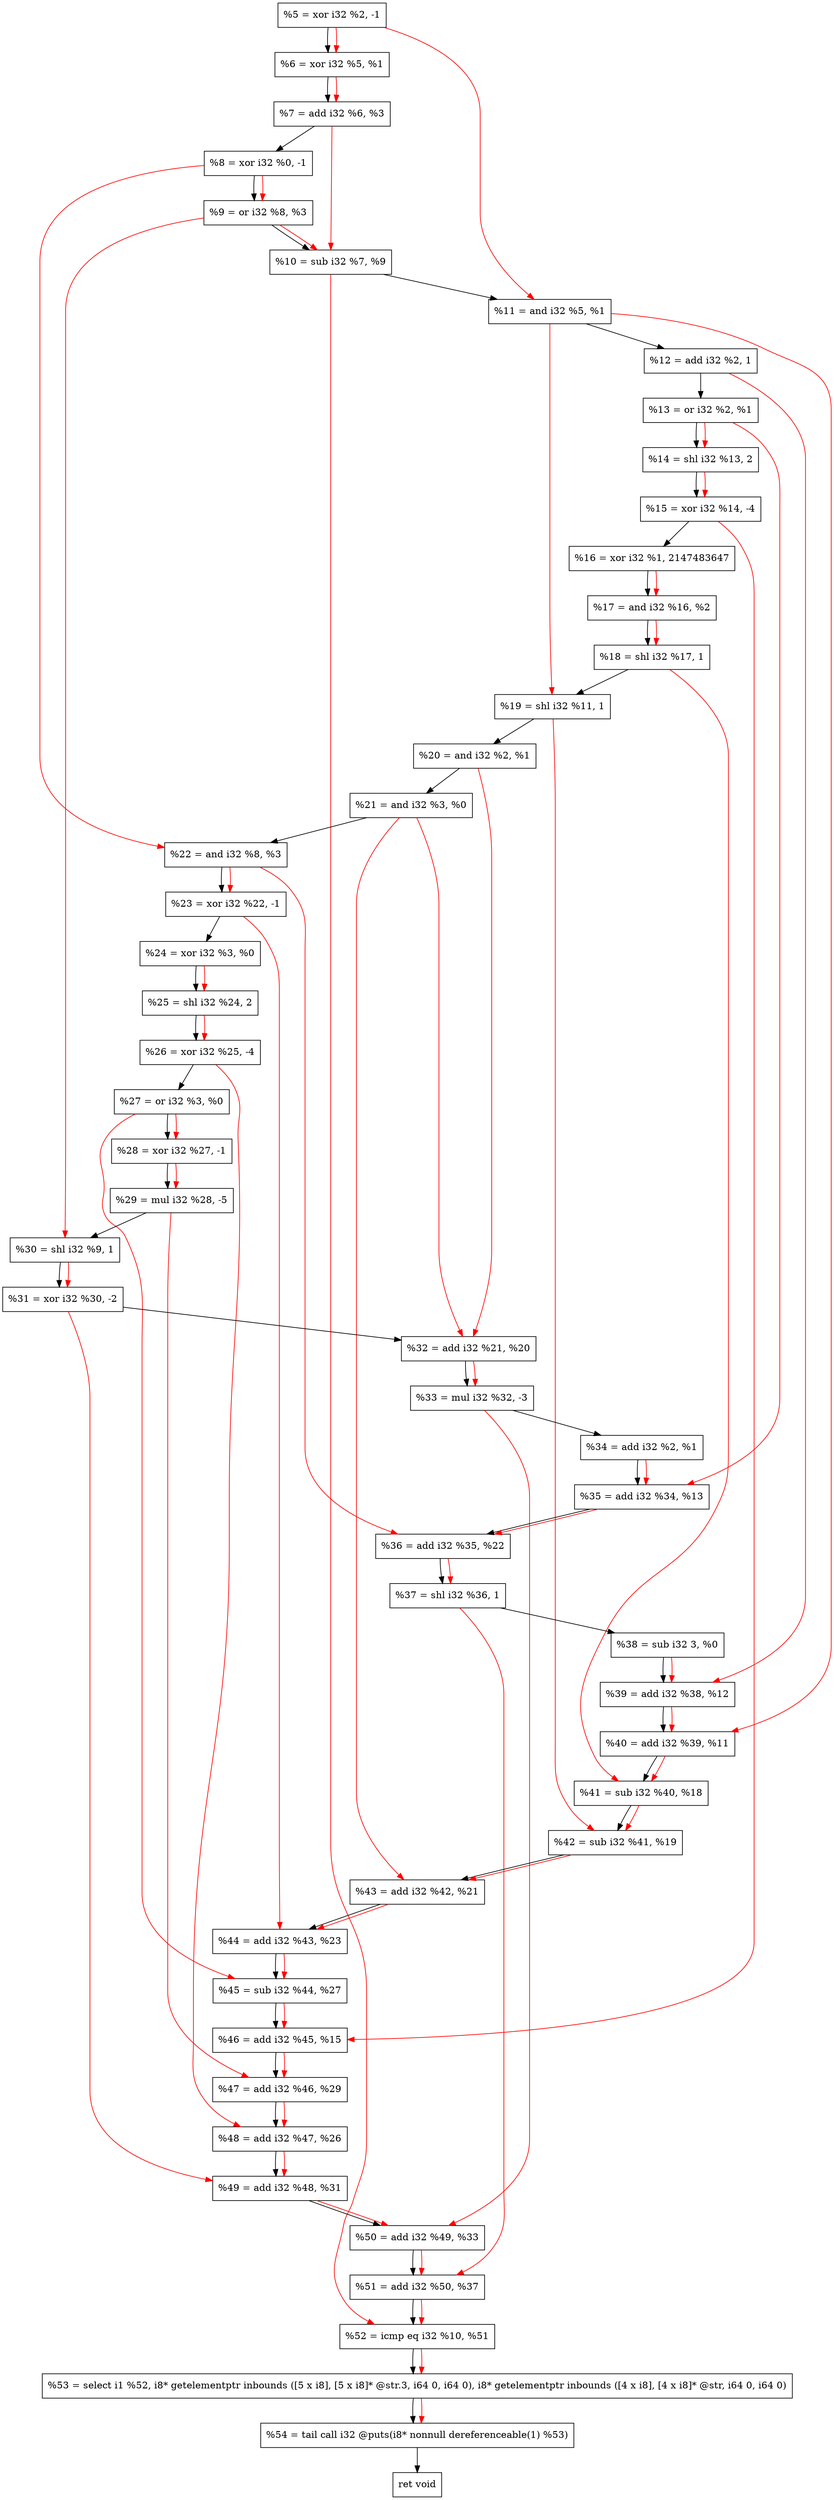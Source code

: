 digraph "DFG for'crackme' function" {
	Node0x1e44d70[shape=record, label="  %5 = xor i32 %2, -1"];
	Node0x1e44de0[shape=record, label="  %6 = xor i32 %5, %1"];
	Node0x1e44e50[shape=record, label="  %7 = add i32 %6, %3"];
	Node0x1e44ec0[shape=record, label="  %8 = xor i32 %0, -1"];
	Node0x1e44f30[shape=record, label="  %9 = or i32 %8, %3"];
	Node0x1e44fa0[shape=record, label="  %10 = sub i32 %7, %9"];
	Node0x1e45010[shape=record, label="  %11 = and i32 %5, %1"];
	Node0x1e450b0[shape=record, label="  %12 = add i32 %2, 1"];
	Node0x1e45120[shape=record, label="  %13 = or i32 %2, %1"];
	Node0x1e451c0[shape=record, label="  %14 = shl i32 %13, 2"];
	Node0x1e45260[shape=record, label="  %15 = xor i32 %14, -4"];
	Node0x1e45300[shape=record, label="  %16 = xor i32 %1, 2147483647"];
	Node0x1e45370[shape=record, label="  %17 = and i32 %16, %2"];
	Node0x1e453e0[shape=record, label="  %18 = shl i32 %17, 1"];
	Node0x1e45450[shape=record, label="  %19 = shl i32 %11, 1"];
	Node0x1e454c0[shape=record, label="  %20 = and i32 %2, %1"];
	Node0x1e45530[shape=record, label="  %21 = and i32 %3, %0"];
	Node0x1e455a0[shape=record, label="  %22 = and i32 %8, %3"];
	Node0x1e45610[shape=record, label="  %23 = xor i32 %22, -1"];
	Node0x1e45680[shape=record, label="  %24 = xor i32 %3, %0"];
	Node0x1e456f0[shape=record, label="  %25 = shl i32 %24, 2"];
	Node0x1e45760[shape=record, label="  %26 = xor i32 %25, -4"];
	Node0x1e457d0[shape=record, label="  %27 = or i32 %3, %0"];
	Node0x1e45840[shape=record, label="  %28 = xor i32 %27, -1"];
	Node0x1e458e0[shape=record, label="  %29 = mul i32 %28, -5"];
	Node0x1e45950[shape=record, label="  %30 = shl i32 %9, 1"];
	Node0x1e459f0[shape=record, label="  %31 = xor i32 %30, -2"];
	Node0x1e45a60[shape=record, label="  %32 = add i32 %21, %20"];
	Node0x1e45d10[shape=record, label="  %33 = mul i32 %32, -3"];
	Node0x1e45d80[shape=record, label="  %34 = add i32 %2, %1"];
	Node0x1e45df0[shape=record, label="  %35 = add i32 %34, %13"];
	Node0x1e45e60[shape=record, label="  %36 = add i32 %35, %22"];
	Node0x1e45ed0[shape=record, label="  %37 = shl i32 %36, 1"];
	Node0x1e45f70[shape=record, label="  %38 = sub i32 3, %0"];
	Node0x1e45fe0[shape=record, label="  %39 = add i32 %38, %12"];
	Node0x1e46050[shape=record, label="  %40 = add i32 %39, %11"];
	Node0x1e460c0[shape=record, label="  %41 = sub i32 %40, %18"];
	Node0x1e46130[shape=record, label="  %42 = sub i32 %41, %19"];
	Node0x1e461a0[shape=record, label="  %43 = add i32 %42, %21"];
	Node0x1e46210[shape=record, label="  %44 = add i32 %43, %23"];
	Node0x1e46280[shape=record, label="  %45 = sub i32 %44, %27"];
	Node0x1e462f0[shape=record, label="  %46 = add i32 %45, %15"];
	Node0x1e46360[shape=record, label="  %47 = add i32 %46, %29"];
	Node0x1e463d0[shape=record, label="  %48 = add i32 %47, %26"];
	Node0x1e46440[shape=record, label="  %49 = add i32 %48, %31"];
	Node0x1e464b0[shape=record, label="  %50 = add i32 %49, %33"];
	Node0x1e46520[shape=record, label="  %51 = add i32 %50, %37"];
	Node0x1e46590[shape=record, label="  %52 = icmp eq i32 %10, %51"];
	Node0x1de5268[shape=record, label="  %53 = select i1 %52, i8* getelementptr inbounds ([5 x i8], [5 x i8]* @str.3, i64 0, i64 0), i8* getelementptr inbounds ([4 x i8], [4 x i8]* @str, i64 0, i64 0)"];
	Node0x1e46a30[shape=record, label="  %54 = tail call i32 @puts(i8* nonnull dereferenceable(1) %53)"];
	Node0x1e46a80[shape=record, label="  ret void"];
	Node0x1e44d70 -> Node0x1e44de0;
	Node0x1e44de0 -> Node0x1e44e50;
	Node0x1e44e50 -> Node0x1e44ec0;
	Node0x1e44ec0 -> Node0x1e44f30;
	Node0x1e44f30 -> Node0x1e44fa0;
	Node0x1e44fa0 -> Node0x1e45010;
	Node0x1e45010 -> Node0x1e450b0;
	Node0x1e450b0 -> Node0x1e45120;
	Node0x1e45120 -> Node0x1e451c0;
	Node0x1e451c0 -> Node0x1e45260;
	Node0x1e45260 -> Node0x1e45300;
	Node0x1e45300 -> Node0x1e45370;
	Node0x1e45370 -> Node0x1e453e0;
	Node0x1e453e0 -> Node0x1e45450;
	Node0x1e45450 -> Node0x1e454c0;
	Node0x1e454c0 -> Node0x1e45530;
	Node0x1e45530 -> Node0x1e455a0;
	Node0x1e455a0 -> Node0x1e45610;
	Node0x1e45610 -> Node0x1e45680;
	Node0x1e45680 -> Node0x1e456f0;
	Node0x1e456f0 -> Node0x1e45760;
	Node0x1e45760 -> Node0x1e457d0;
	Node0x1e457d0 -> Node0x1e45840;
	Node0x1e45840 -> Node0x1e458e0;
	Node0x1e458e0 -> Node0x1e45950;
	Node0x1e45950 -> Node0x1e459f0;
	Node0x1e459f0 -> Node0x1e45a60;
	Node0x1e45a60 -> Node0x1e45d10;
	Node0x1e45d10 -> Node0x1e45d80;
	Node0x1e45d80 -> Node0x1e45df0;
	Node0x1e45df0 -> Node0x1e45e60;
	Node0x1e45e60 -> Node0x1e45ed0;
	Node0x1e45ed0 -> Node0x1e45f70;
	Node0x1e45f70 -> Node0x1e45fe0;
	Node0x1e45fe0 -> Node0x1e46050;
	Node0x1e46050 -> Node0x1e460c0;
	Node0x1e460c0 -> Node0x1e46130;
	Node0x1e46130 -> Node0x1e461a0;
	Node0x1e461a0 -> Node0x1e46210;
	Node0x1e46210 -> Node0x1e46280;
	Node0x1e46280 -> Node0x1e462f0;
	Node0x1e462f0 -> Node0x1e46360;
	Node0x1e46360 -> Node0x1e463d0;
	Node0x1e463d0 -> Node0x1e46440;
	Node0x1e46440 -> Node0x1e464b0;
	Node0x1e464b0 -> Node0x1e46520;
	Node0x1e46520 -> Node0x1e46590;
	Node0x1e46590 -> Node0x1de5268;
	Node0x1de5268 -> Node0x1e46a30;
	Node0x1e46a30 -> Node0x1e46a80;
edge [color=red]
	Node0x1e44d70 -> Node0x1e44de0;
	Node0x1e44de0 -> Node0x1e44e50;
	Node0x1e44ec0 -> Node0x1e44f30;
	Node0x1e44e50 -> Node0x1e44fa0;
	Node0x1e44f30 -> Node0x1e44fa0;
	Node0x1e44d70 -> Node0x1e45010;
	Node0x1e45120 -> Node0x1e451c0;
	Node0x1e451c0 -> Node0x1e45260;
	Node0x1e45300 -> Node0x1e45370;
	Node0x1e45370 -> Node0x1e453e0;
	Node0x1e45010 -> Node0x1e45450;
	Node0x1e44ec0 -> Node0x1e455a0;
	Node0x1e455a0 -> Node0x1e45610;
	Node0x1e45680 -> Node0x1e456f0;
	Node0x1e456f0 -> Node0x1e45760;
	Node0x1e457d0 -> Node0x1e45840;
	Node0x1e45840 -> Node0x1e458e0;
	Node0x1e44f30 -> Node0x1e45950;
	Node0x1e45950 -> Node0x1e459f0;
	Node0x1e45530 -> Node0x1e45a60;
	Node0x1e454c0 -> Node0x1e45a60;
	Node0x1e45a60 -> Node0x1e45d10;
	Node0x1e45d80 -> Node0x1e45df0;
	Node0x1e45120 -> Node0x1e45df0;
	Node0x1e45df0 -> Node0x1e45e60;
	Node0x1e455a0 -> Node0x1e45e60;
	Node0x1e45e60 -> Node0x1e45ed0;
	Node0x1e45f70 -> Node0x1e45fe0;
	Node0x1e450b0 -> Node0x1e45fe0;
	Node0x1e45fe0 -> Node0x1e46050;
	Node0x1e45010 -> Node0x1e46050;
	Node0x1e46050 -> Node0x1e460c0;
	Node0x1e453e0 -> Node0x1e460c0;
	Node0x1e460c0 -> Node0x1e46130;
	Node0x1e45450 -> Node0x1e46130;
	Node0x1e46130 -> Node0x1e461a0;
	Node0x1e45530 -> Node0x1e461a0;
	Node0x1e461a0 -> Node0x1e46210;
	Node0x1e45610 -> Node0x1e46210;
	Node0x1e46210 -> Node0x1e46280;
	Node0x1e457d0 -> Node0x1e46280;
	Node0x1e46280 -> Node0x1e462f0;
	Node0x1e45260 -> Node0x1e462f0;
	Node0x1e462f0 -> Node0x1e46360;
	Node0x1e458e0 -> Node0x1e46360;
	Node0x1e46360 -> Node0x1e463d0;
	Node0x1e45760 -> Node0x1e463d0;
	Node0x1e463d0 -> Node0x1e46440;
	Node0x1e459f0 -> Node0x1e46440;
	Node0x1e46440 -> Node0x1e464b0;
	Node0x1e45d10 -> Node0x1e464b0;
	Node0x1e464b0 -> Node0x1e46520;
	Node0x1e45ed0 -> Node0x1e46520;
	Node0x1e44fa0 -> Node0x1e46590;
	Node0x1e46520 -> Node0x1e46590;
	Node0x1e46590 -> Node0x1de5268;
	Node0x1de5268 -> Node0x1e46a30;
}
